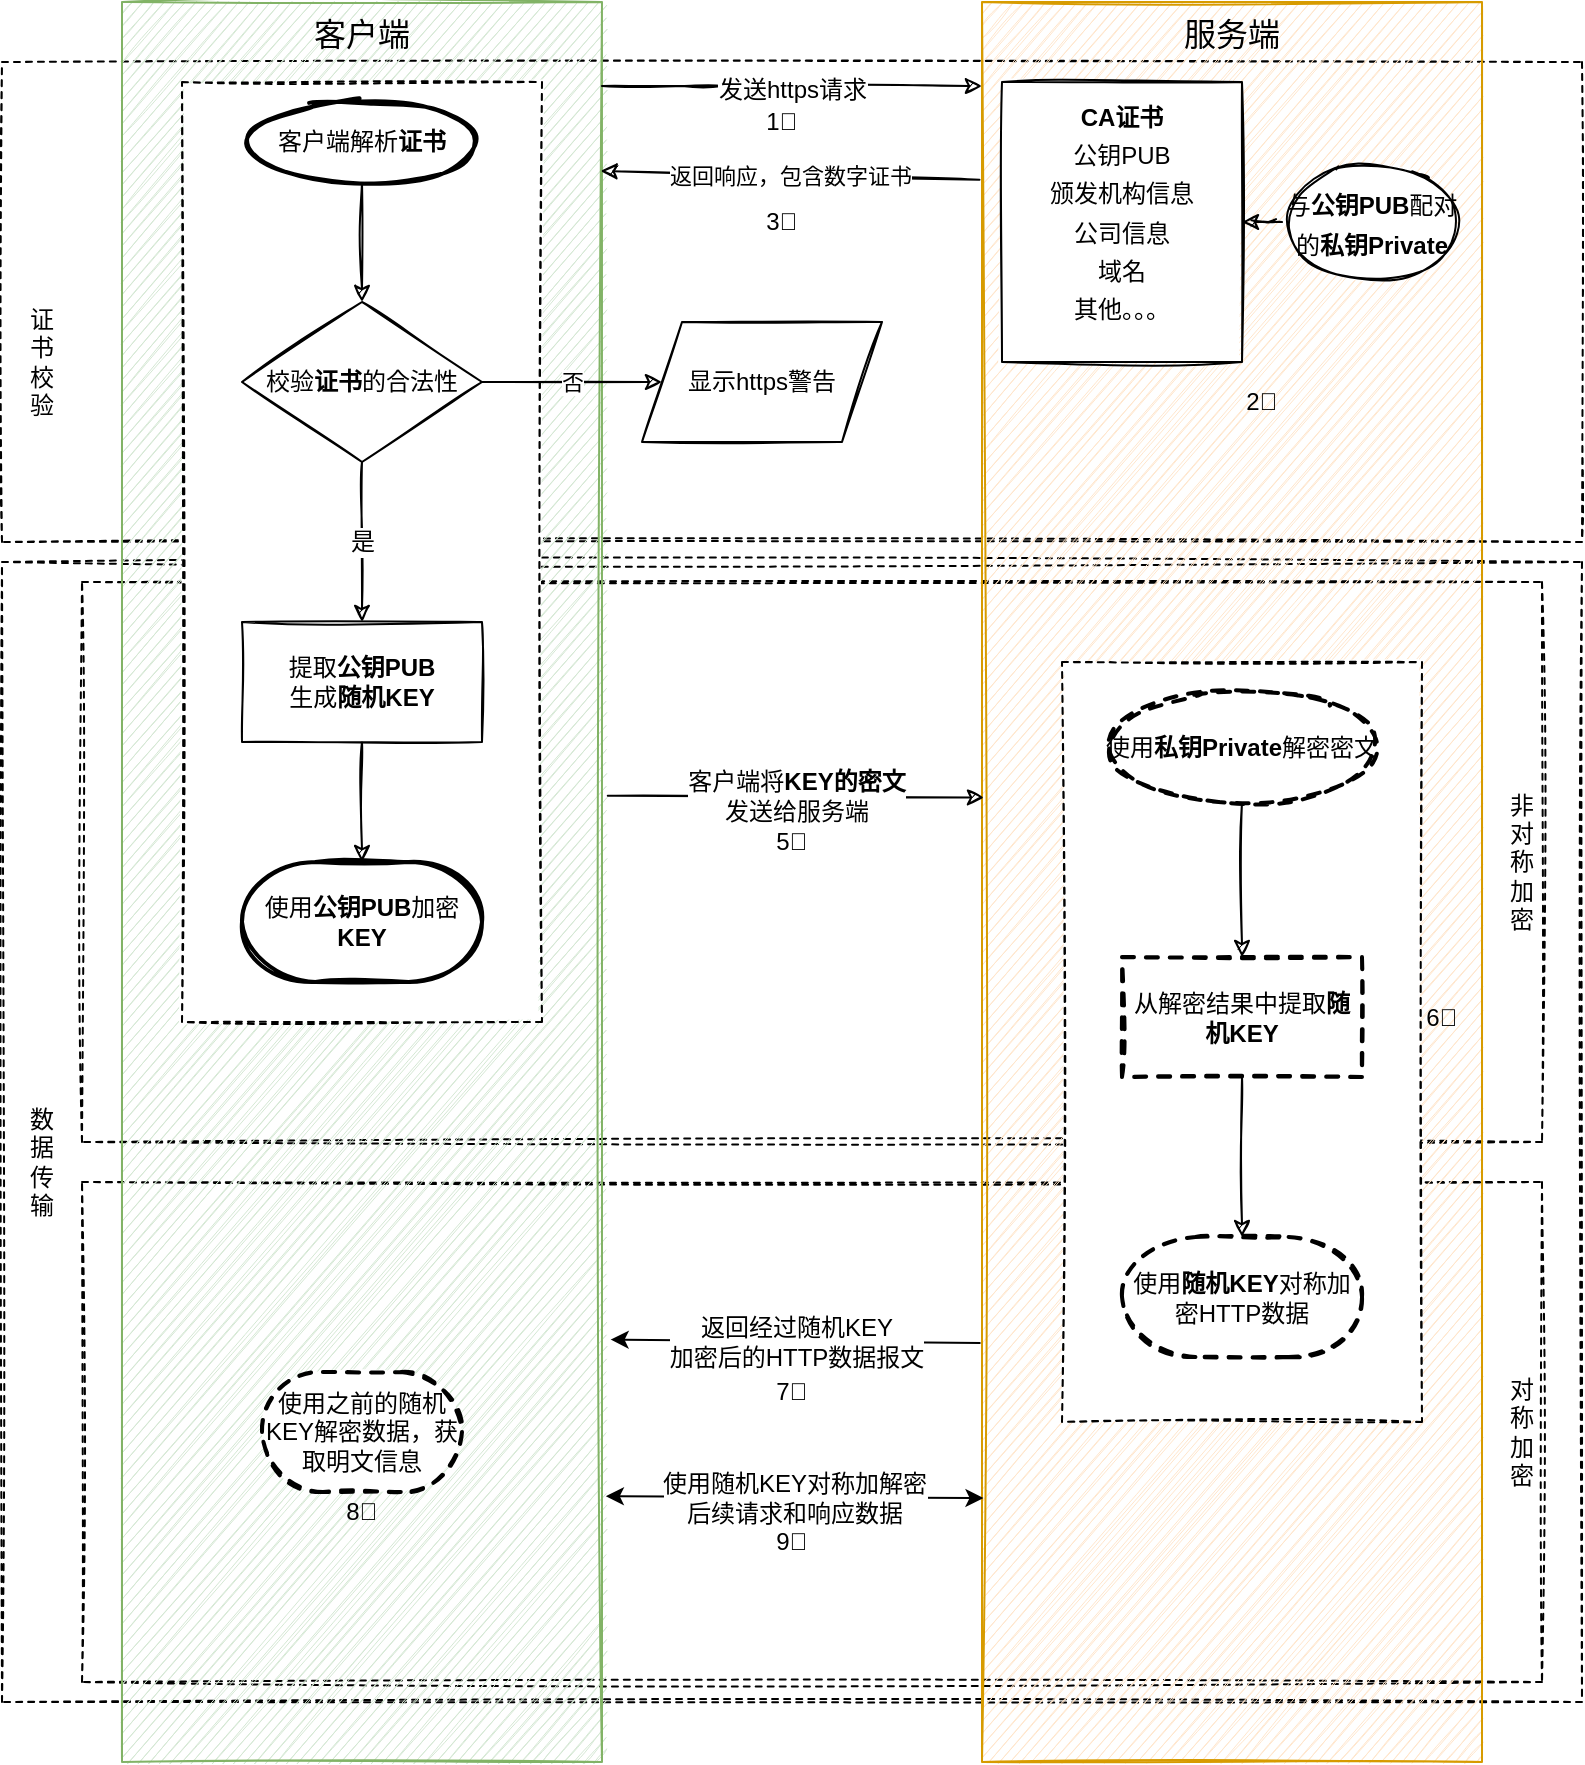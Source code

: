 <mxfile>
    <diagram id="TPgtoskTcQGao3l1IUSE" name="第 1 页">
        <mxGraphModel dx="910" dy="554" grid="1" gridSize="10" guides="1" tooltips="1" connect="1" arrows="1" fold="1" page="1" pageScale="1" pageWidth="1200" pageHeight="1920" math="0" shadow="0">
            <root>
                <mxCell id="0"/>
                <mxCell id="1" parent="0"/>
                <mxCell id="36" value="" style="whiteSpace=wrap;html=1;verticalAlign=middle;dashed=1;fillStyle=auto;glass=0;shadow=0;sketch=1;" vertex="1" parent="1">
                    <mxGeometry x="20" y="360" width="790" height="570" as="geometry"/>
                </mxCell>
                <mxCell id="49" value="" style="rounded=0;whiteSpace=wrap;html=1;shadow=0;glass=0;dashed=1;sketch=1;fontSize=12;gradientColor=none;verticalAlign=middle;" vertex="1" parent="1">
                    <mxGeometry x="60" y="670" width="730" height="250" as="geometry"/>
                </mxCell>
                <mxCell id="47" value="" style="rounded=0;whiteSpace=wrap;html=1;shadow=0;glass=0;dashed=1;sketch=1;fontSize=12;gradientColor=none;verticalAlign=middle;" vertex="1" parent="1">
                    <mxGeometry x="60" y="370" width="730" height="280" as="geometry"/>
                </mxCell>
                <mxCell id="14" value="" style="whiteSpace=wrap;html=1;verticalAlign=middle;dashed=1;fillStyle=auto;glass=0;shadow=0;sketch=1;" vertex="1" parent="1">
                    <mxGeometry x="20" y="110" width="790" height="240" as="geometry"/>
                </mxCell>
                <mxCell id="3" value="服务端" style="whiteSpace=wrap;html=1;verticalAlign=top;fontSize=16;fillColor=#ffe6cc;strokeColor=#d79b00;sketch=1;" parent="1" vertex="1">
                    <mxGeometry x="510" y="80" width="250" height="880" as="geometry"/>
                </mxCell>
                <mxCell id="2" value="客户端" style="whiteSpace=wrap;html=1;verticalAlign=top;fontSize=16;fillColor=#d5e8d4;strokeColor=#82b366;sketch=1;" parent="1" vertex="1">
                    <mxGeometry x="80" y="80" width="240" height="880" as="geometry"/>
                </mxCell>
                <mxCell id="4" value="&lt;font&gt;&lt;font style=&quot;font-size: 12px&quot;&gt;发送https请求&lt;/font&gt;&lt;br&gt;&lt;/font&gt;" style="endArrow=classic;html=1;fontSize=16;sketch=1;" edge="1" parent="1">
                    <mxGeometry width="50" height="50" relative="1" as="geometry">
                        <mxPoint x="320" y="122" as="sourcePoint"/>
                        <mxPoint x="510" y="122" as="targetPoint"/>
                        <Array as="points">
                            <mxPoint x="370" y="122"/>
                            <mxPoint x="400" y="122"/>
                        </Array>
                    </mxGeometry>
                </mxCell>
                <mxCell id="13" value="" style="edgeStyle=orthogonalEdgeStyle;orthogonalLoop=1;jettySize=auto;html=1;sketch=1;" edge="1" parent="1" source="6" target="9">
                    <mxGeometry relative="1" as="geometry"/>
                </mxCell>
                <mxCell id="6" value="&lt;font style=&quot;font-size: 12px&quot;&gt;与&lt;b&gt;公钥PUB&lt;/b&gt;配对的&lt;b&gt;私钥Private&lt;/b&gt;&lt;/font&gt;" style="ellipse;whiteSpace=wrap;html=1;fontSize=16;verticalAlign=middle;sketch=1;" vertex="1" parent="1">
                    <mxGeometry x="660" y="160" width="90" height="60" as="geometry"/>
                </mxCell>
                <mxCell id="9" value="&lt;font style=&quot;font-size: 12px&quot;&gt;&lt;b&gt;CA证书&lt;/b&gt;&lt;br&gt;公钥PUB&lt;br&gt;颁发机构信息&lt;br&gt;公司信息&lt;br&gt;域名&lt;br&gt;其他。。。&lt;/font&gt;" style="whiteSpace=wrap;html=1;fontSize=16;verticalAlign=top;sketch=1;" vertex="1" parent="1">
                    <mxGeometry x="520" y="120" width="120" height="140" as="geometry"/>
                </mxCell>
                <mxCell id="11" value="2⃣️" style="text;html=1;strokeColor=none;fillColor=none;align=center;verticalAlign=middle;whiteSpace=wrap;fontSize=12;sketch=1;" vertex="1" parent="1">
                    <mxGeometry x="630" y="270" width="40" height="20" as="geometry"/>
                </mxCell>
                <mxCell id="12" value="1⃣️" style="text;html=1;strokeColor=none;fillColor=none;align=center;verticalAlign=middle;whiteSpace=wrap;fontSize=12;sketch=1;" vertex="1" parent="1">
                    <mxGeometry x="390" y="130" width="40" height="20" as="geometry"/>
                </mxCell>
                <mxCell id="15" value="" style="shape=waypoint;size=6;pointerEvents=1;points=[];fillColor=#ffe6cc;resizable=0;rotatable=0;perimeter=centerPerimeter;snapToPoint=1;fontSize=16;verticalAlign=top;strokeColor=#d79b00;sketch=1;" vertex="1" parent="1">
                    <mxGeometry x="260" y="150" width="40" height="40" as="geometry"/>
                </mxCell>
                <mxCell id="17" value="返回响应，包含数字证书" style="endArrow=classic;html=1;exitX=-0.005;exitY=0.101;exitDx=0;exitDy=0;exitPerimeter=0;entryX=0.997;entryY=0.096;entryDx=0;entryDy=0;entryPerimeter=0;sketch=1;" edge="1" parent="1" source="3" target="2">
                    <mxGeometry width="50" height="50" relative="1" as="geometry">
                        <mxPoint x="509" y="206" as="sourcePoint"/>
                        <mxPoint x="323" y="173" as="targetPoint"/>
                    </mxGeometry>
                </mxCell>
                <mxCell id="18" value="3⃣️" style="text;html=1;strokeColor=none;fillColor=none;align=center;verticalAlign=middle;whiteSpace=wrap;rounded=0;shadow=0;glass=0;dashed=1;sketch=1;" vertex="1" parent="1">
                    <mxGeometry x="390" y="180" width="40" height="20" as="geometry"/>
                </mxCell>
                <mxCell id="19" value="" style="rounded=0;whiteSpace=wrap;html=1;shadow=0;glass=0;gradientColor=none;verticalAlign=middle;dashed=1;sketch=1;" vertex="1" parent="1">
                    <mxGeometry x="110" y="120" width="180" height="470" as="geometry"/>
                </mxCell>
                <mxCell id="20" value="证书校验" style="text;html=1;strokeColor=none;fillColor=none;align=center;verticalAlign=middle;rounded=0;shadow=0;glass=0;dashed=1;whiteSpace=wrap;horizontal=1;sketch=1;" vertex="1" parent="1">
                    <mxGeometry x="30" y="250" width="20" height="20" as="geometry"/>
                </mxCell>
                <mxCell id="25" value="" style="edgeStyle=orthogonalEdgeStyle;rounded=0;orthogonalLoop=1;jettySize=auto;html=1;sketch=1;" edge="1" parent="1" source="23" target="24">
                    <mxGeometry relative="1" as="geometry"/>
                </mxCell>
                <mxCell id="23" value="客户端解析&lt;b&gt;证书&lt;/b&gt;" style="strokeWidth=2;html=1;shape=mxgraph.flowchart.start_1;whiteSpace=wrap;shadow=0;fontFamily=Helvetica;fontSize=12;fontColor=#000000;align=center;strokeColor=#000000;fillColor=#ffffff;sketch=1;" vertex="1" parent="1">
                    <mxGeometry x="140" y="130" width="120" height="40" as="geometry"/>
                </mxCell>
                <mxCell id="27" value="否" style="edgeStyle=orthogonalEdgeStyle;rounded=0;orthogonalLoop=1;jettySize=auto;html=1;sketch=1;" edge="1" parent="1" source="24" target="26">
                    <mxGeometry relative="1" as="geometry"/>
                </mxCell>
                <mxCell id="30" value="是" style="edgeStyle=orthogonalEdgeStyle;rounded=0;orthogonalLoop=1;jettySize=auto;html=1;fontSize=12;sketch=1;" edge="1" parent="1" source="24" target="29">
                    <mxGeometry relative="1" as="geometry"/>
                </mxCell>
                <mxCell id="24" value="校验&lt;b&gt;证书&lt;/b&gt;的合法性" style="rhombus;whiteSpace=wrap;html=1;shadow=0;glass=0;sketch=1;" vertex="1" parent="1">
                    <mxGeometry x="140" y="230" width="120" height="80" as="geometry"/>
                </mxCell>
                <mxCell id="26" value="显示https警告" style="shape=parallelogram;perimeter=parallelogramPerimeter;whiteSpace=wrap;html=1;fixedSize=1;shadow=0;glass=0;sketch=1;" vertex="1" parent="1">
                    <mxGeometry x="340" y="240" width="120" height="60" as="geometry"/>
                </mxCell>
                <mxCell id="35" value="" style="edgeStyle=orthogonalEdgeStyle;rounded=0;orthogonalLoop=1;jettySize=auto;html=1;fontSize=12;sketch=1;" edge="1" parent="1" source="29" target="34">
                    <mxGeometry relative="1" as="geometry"/>
                </mxCell>
                <mxCell id="29" value="提取&lt;b&gt;公钥PUB&lt;/b&gt;&lt;br&gt;生成&lt;b&gt;随机KEY&lt;/b&gt;" style="whiteSpace=wrap;html=1;shadow=0;glass=0;sketch=1;" vertex="1" parent="1">
                    <mxGeometry x="140" y="390" width="120" height="60" as="geometry"/>
                </mxCell>
                <mxCell id="34" value="使用&lt;b&gt;公钥PUB&lt;/b&gt;加密&lt;b&gt;KEY&lt;/b&gt;" style="strokeWidth=2;html=1;shape=mxgraph.flowchart.terminator;whiteSpace=wrap;shadow=0;fontFamily=Helvetica;fontSize=12;fontColor=#000000;align=center;strokeColor=#000000;fillColor=#ffffff;sketch=1;" vertex="1" parent="1">
                    <mxGeometry x="140" y="510" width="120" height="60" as="geometry"/>
                </mxCell>
                <mxCell id="37" value="数据传输" style="text;html=1;strokeColor=none;fillColor=none;align=center;verticalAlign=middle;whiteSpace=wrap;rounded=0;shadow=0;glass=0;dashed=1;fontSize=12;sketch=1;" vertex="1" parent="1">
                    <mxGeometry x="30" y="650" width="20" height="20" as="geometry"/>
                </mxCell>
                <mxCell id="38" value="客户端将&lt;b&gt;KEY的密文&lt;br&gt;&lt;/b&gt;发送给服务端" style="endArrow=classic;html=1;fontSize=12;exitX=1.012;exitY=0.451;exitDx=0;exitDy=0;exitPerimeter=0;entryX=0.004;entryY=0.452;entryDx=0;entryDy=0;entryPerimeter=0;sketch=1;" edge="1" parent="1" source="2" target="3">
                    <mxGeometry width="50" height="50" relative="1" as="geometry">
                        <mxPoint x="400" y="520" as="sourcePoint"/>
                        <mxPoint x="450" y="470" as="targetPoint"/>
                    </mxGeometry>
                </mxCell>
                <mxCell id="39" value="5⃣️" style="text;html=1;strokeColor=none;fillColor=none;align=center;verticalAlign=middle;whiteSpace=wrap;rounded=0;shadow=0;glass=0;dashed=1;sketch=1;fontSize=12;" vertex="1" parent="1">
                    <mxGeometry x="395" y="490" width="40" height="20" as="geometry"/>
                </mxCell>
                <mxCell id="40" value="" style="rounded=0;whiteSpace=wrap;html=1;shadow=0;glass=0;dashed=1;sketch=1;fontSize=12;gradientColor=none;verticalAlign=middle;" vertex="1" parent="1">
                    <mxGeometry x="550" y="410" width="180" height="380" as="geometry"/>
                </mxCell>
                <mxCell id="43" value="" style="edgeStyle=orthogonalEdgeStyle;rounded=0;sketch=1;orthogonalLoop=1;jettySize=auto;html=1;fontSize=12;" edge="1" parent="1" source="41" target="42">
                    <mxGeometry relative="1" as="geometry"/>
                </mxCell>
                <mxCell id="41" value="使用&lt;b&gt;私钥Private&lt;/b&gt;解密密文" style="strokeWidth=2;html=1;shape=mxgraph.flowchart.start_1;whiteSpace=wrap;shadow=0;glass=0;dashed=1;sketch=1;fontSize=12;gradientColor=none;verticalAlign=middle;" vertex="1" parent="1">
                    <mxGeometry x="570" y="425" width="140" height="55" as="geometry"/>
                </mxCell>
                <mxCell id="45" value="" style="edgeStyle=orthogonalEdgeStyle;rounded=0;sketch=1;orthogonalLoop=1;jettySize=auto;html=1;fontSize=12;" edge="1" parent="1" source="42" target="44">
                    <mxGeometry relative="1" as="geometry"/>
                </mxCell>
                <mxCell id="42" value="从解密结果中提取&lt;b&gt;随机KEY&lt;/b&gt;" style="whiteSpace=wrap;html=1;shadow=0;dashed=1;strokeWidth=2;glass=0;sketch=1;" vertex="1" parent="1">
                    <mxGeometry x="580" y="557.5" width="120" height="60" as="geometry"/>
                </mxCell>
                <mxCell id="44" value="使用&lt;b&gt;随机KEY&lt;/b&gt;对称加密HTTP数据" style="strokeWidth=2;html=1;shape=mxgraph.flowchart.terminator;whiteSpace=wrap;shadow=0;dashed=1;fontFamily=Helvetica;fontSize=12;fontColor=#000000;align=center;strokeColor=#000000;fillColor=#ffffff;sketch=1;" vertex="1" parent="1">
                    <mxGeometry x="580" y="697.5" width="120" height="60" as="geometry"/>
                </mxCell>
                <mxCell id="46" value="6⃣️" style="text;html=1;strokeColor=none;fillColor=none;align=center;verticalAlign=middle;whiteSpace=wrap;rounded=0;shadow=0;glass=0;dashed=1;sketch=1;fontSize=12;" vertex="1" parent="1">
                    <mxGeometry x="720" y="577.5" width="40" height="20" as="geometry"/>
                </mxCell>
                <mxCell id="48" value="非对称加密" style="text;html=1;strokeColor=none;fillColor=none;align=center;verticalAlign=middle;whiteSpace=wrap;rounded=0;shadow=0;glass=0;dashed=1;sketch=1;fontSize=12;" vertex="1" parent="1">
                    <mxGeometry x="770" y="500" width="20" height="20" as="geometry"/>
                </mxCell>
                <mxCell id="50" value="对称加密" style="text;html=1;strokeColor=none;fillColor=none;align=center;verticalAlign=middle;whiteSpace=wrap;rounded=0;shadow=0;glass=0;dashed=1;sketch=1;fontSize=12;" vertex="1" parent="1">
                    <mxGeometry x="770" y="785" width="20" height="20" as="geometry"/>
                </mxCell>
                <mxCell id="51" value="返回经过随机KEY&lt;br&gt;加密后的HTTP数据报文" style="endArrow=classic;html=1;fontSize=12;exitX=-0.003;exitY=0.762;exitDx=0;exitDy=0;exitPerimeter=0;entryX=1.018;entryY=0.76;entryDx=0;entryDy=0;entryPerimeter=0;" edge="1" parent="1" source="3" target="2">
                    <mxGeometry width="50" height="50" relative="1" as="geometry">
                        <mxPoint x="380" y="750" as="sourcePoint"/>
                        <mxPoint x="430" y="700" as="targetPoint"/>
                    </mxGeometry>
                </mxCell>
                <mxCell id="52" value="使用之前的随机KEY解密数据，获取明文信息" style="strokeWidth=2;html=1;shape=mxgraph.flowchart.terminator;whiteSpace=wrap;shadow=0;glass=0;dashed=1;sketch=1;fontSize=12;gradientColor=none;verticalAlign=middle;" vertex="1" parent="1">
                    <mxGeometry x="150" y="765" width="100" height="60" as="geometry"/>
                </mxCell>
                <mxCell id="53" value="7⃣️" style="text;html=1;strokeColor=none;fillColor=none;align=center;verticalAlign=middle;whiteSpace=wrap;rounded=0;shadow=0;glass=0;dashed=1;sketch=1;fontSize=12;" vertex="1" parent="1">
                    <mxGeometry x="395" y="765" width="40" height="20" as="geometry"/>
                </mxCell>
                <mxCell id="54" value="8⃣️" style="text;html=1;strokeColor=none;fillColor=none;align=center;verticalAlign=middle;whiteSpace=wrap;rounded=0;shadow=0;glass=0;dashed=1;sketch=1;fontSize=12;" vertex="1" parent="1">
                    <mxGeometry x="180" y="825" width="40" height="20" as="geometry"/>
                </mxCell>
                <mxCell id="55" value="使用随机KEY对称加解密&lt;br&gt;后续请求和响应数据" style="endArrow=classic;startArrow=classic;html=1;fontSize=12;entryX=0.003;entryY=0.85;entryDx=0;entryDy=0;entryPerimeter=0;exitX=1.008;exitY=0.849;exitDx=0;exitDy=0;exitPerimeter=0;" edge="1" parent="1" source="2" target="3">
                    <mxGeometry width="50" height="50" relative="1" as="geometry">
                        <mxPoint x="380" y="760" as="sourcePoint"/>
                        <mxPoint x="430" y="710" as="targetPoint"/>
                    </mxGeometry>
                </mxCell>
                <mxCell id="56" value="9⃣️" style="text;html=1;strokeColor=none;fillColor=none;align=center;verticalAlign=middle;whiteSpace=wrap;rounded=0;shadow=0;glass=0;dashed=1;sketch=1;fontSize=12;" vertex="1" parent="1">
                    <mxGeometry x="395" y="840" width="40" height="20" as="geometry"/>
                </mxCell>
            </root>
        </mxGraphModel>
    </diagram>
</mxfile>